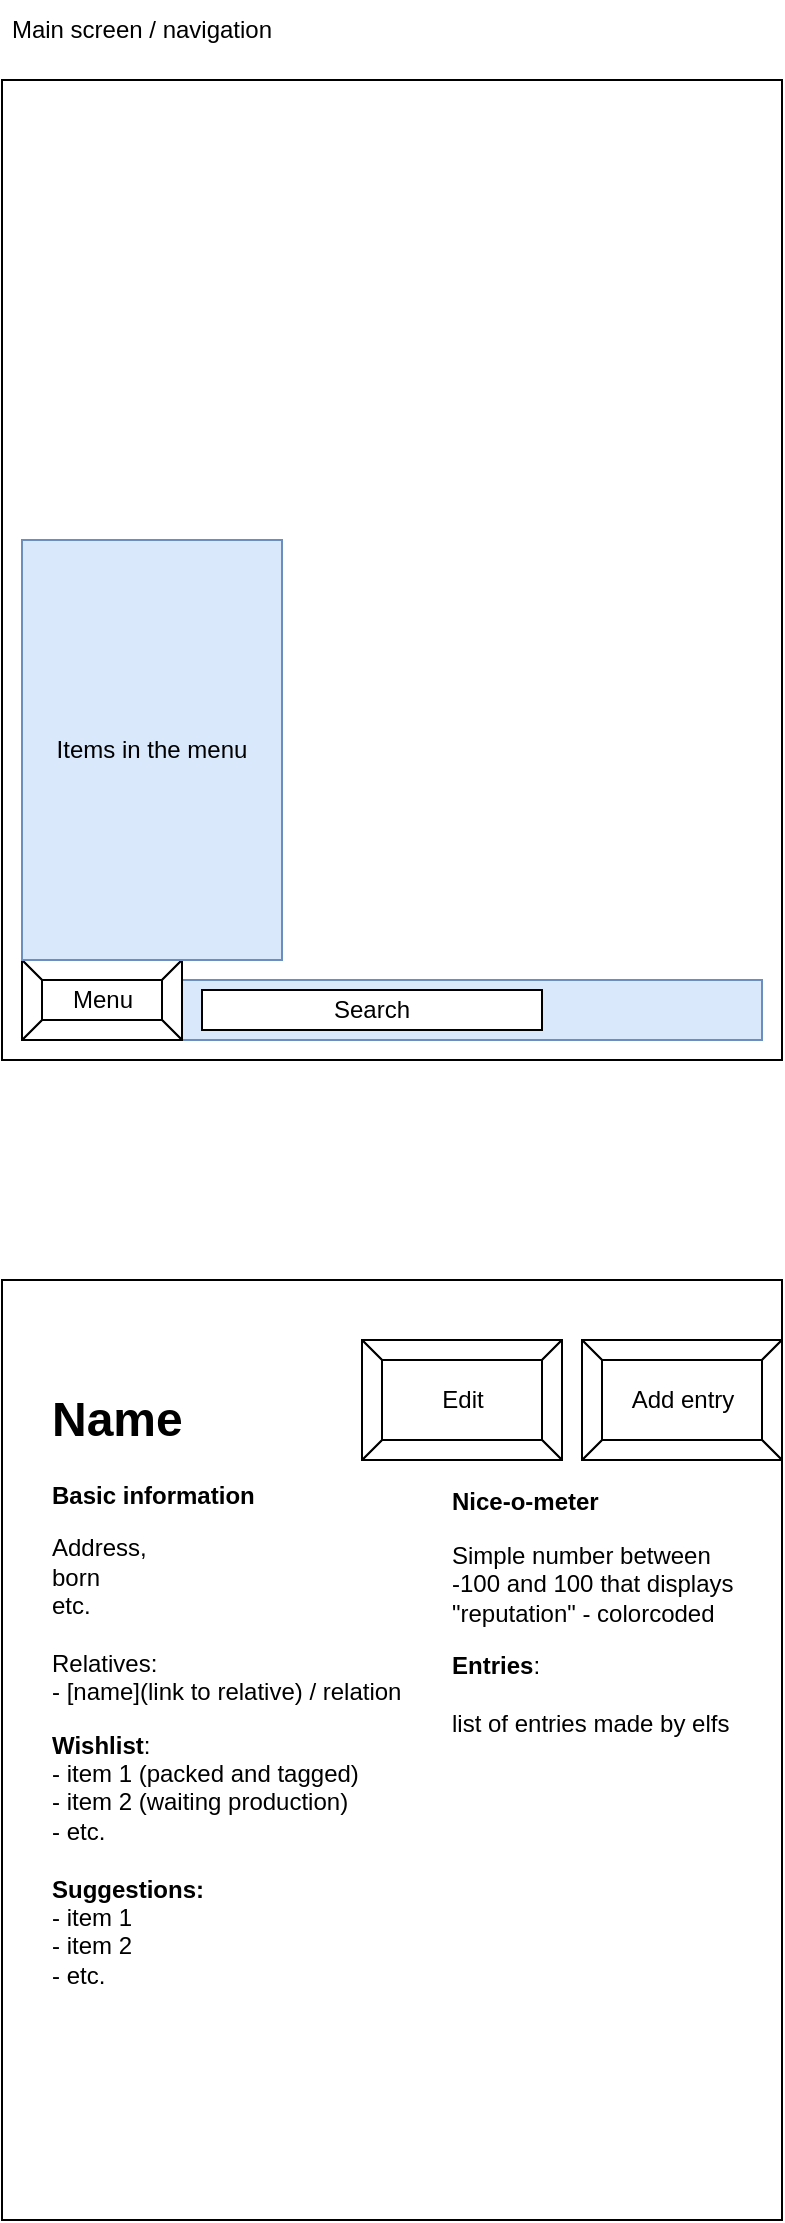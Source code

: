 <mxfile version="16.2.4" type="device"><diagram id="3keE42LzzKbMHHceF01f" name="Page-1"><mxGraphModel dx="1100" dy="1746" grid="1" gridSize="10" guides="1" tooltips="1" connect="1" arrows="1" fold="1" page="1" pageScale="1" pageWidth="827" pageHeight="1169" math="0" shadow="0"><root><mxCell id="0"/><mxCell id="1" parent="0"/><mxCell id="ka8iIfJaqpUOqsRg842T-1" value="" style="rounded=0;whiteSpace=wrap;html=1;" vertex="1" parent="1"><mxGeometry x="120" y="30" width="390" height="490" as="geometry"/></mxCell><mxCell id="ka8iIfJaqpUOqsRg842T-2" value="" style="rounded=0;whiteSpace=wrap;html=1;fillColor=#dae8fc;strokeColor=#6c8ebf;" vertex="1" parent="1"><mxGeometry x="130" y="480" width="370" height="30" as="geometry"/></mxCell><mxCell id="ka8iIfJaqpUOqsRg842T-3" value="Menu" style="labelPosition=center;verticalLabelPosition=middle;align=center;html=1;shape=mxgraph.basic.button;dx=10;" vertex="1" parent="1"><mxGeometry x="130" y="470" width="80" height="40" as="geometry"/></mxCell><mxCell id="ka8iIfJaqpUOqsRg842T-4" value="Search" style="rounded=0;whiteSpace=wrap;html=1;" vertex="1" parent="1"><mxGeometry x="220" y="485" width="170" height="20" as="geometry"/></mxCell><mxCell id="ka8iIfJaqpUOqsRg842T-5" value="Items in the menu" style="rounded=0;whiteSpace=wrap;html=1;fillColor=#dae8fc;strokeColor=#6c8ebf;" vertex="1" parent="1"><mxGeometry x="130" y="260" width="130" height="210" as="geometry"/></mxCell><mxCell id="ka8iIfJaqpUOqsRg842T-6" value="Main screen / navigation" style="text;html=1;strokeColor=none;fillColor=none;align=center;verticalAlign=middle;whiteSpace=wrap;rounded=0;" vertex="1" parent="1"><mxGeometry x="120" y="-10" width="140" height="30" as="geometry"/></mxCell><mxCell id="ka8iIfJaqpUOqsRg842T-7" value="" style="rounded=0;whiteSpace=wrap;html=1;" vertex="1" parent="1"><mxGeometry x="120" y="630" width="390" height="470" as="geometry"/></mxCell><mxCell id="ka8iIfJaqpUOqsRg842T-8" value="&lt;h1&gt;Name&lt;/h1&gt;&lt;p&gt;&lt;b&gt;Basic information &lt;/b&gt;&lt;br&gt;&lt;/p&gt;&lt;p&gt;Address, &lt;br&gt;born&lt;br&gt;etc.&lt;br&gt;&lt;br&gt;Relatives:&lt;br&gt;- [name](link to relative) / relation&lt;br&gt;&lt;/p&gt;&lt;p&gt;&lt;b&gt;Wishlist&lt;/b&gt;: &lt;br&gt;- item 1 (packed and tagged)&lt;br&gt;- item 2 (waiting production)&lt;br&gt;- etc. &lt;br&gt;&lt;br&gt;&lt;b&gt;Suggestions: &lt;br&gt;&lt;/b&gt;- item 1&lt;br&gt;- item 2&lt;br&gt;- etc. &lt;br&gt;&lt;/p&gt;" style="text;html=1;strokeColor=none;fillColor=none;spacing=5;spacingTop=-20;whiteSpace=wrap;overflow=hidden;rounded=0;" vertex="1" parent="1"><mxGeometry x="140" y="680" width="190" height="340" as="geometry"/></mxCell><mxCell id="ka8iIfJaqpUOqsRg842T-9" value="&lt;b&gt;&lt;br&gt;Nice-o-meter&lt;/b&gt;&lt;br&gt;&lt;p&gt;Simple number between -100 and 100 that displays &quot;reputation&quot; - colorcoded&lt;/p&gt;&lt;p&gt;&lt;b&gt;Entries&lt;/b&gt;:&lt;br&gt;&lt;br&gt;list of entries made by elfs&lt;br&gt;&lt;/p&gt;" style="text;html=1;strokeColor=none;fillColor=none;spacing=5;spacingTop=-20;whiteSpace=wrap;overflow=hidden;rounded=0;" vertex="1" parent="1"><mxGeometry x="340" y="730" width="160" height="270" as="geometry"/></mxCell><mxCell id="ka8iIfJaqpUOqsRg842T-10" value="Edit" style="labelPosition=center;verticalLabelPosition=middle;align=center;html=1;shape=mxgraph.basic.button;dx=10;" vertex="1" parent="1"><mxGeometry x="300" y="660" width="100" height="60" as="geometry"/></mxCell><mxCell id="ka8iIfJaqpUOqsRg842T-11" value="Add entry" style="labelPosition=center;verticalLabelPosition=middle;align=center;html=1;shape=mxgraph.basic.button;dx=10;" vertex="1" parent="1"><mxGeometry x="410" y="660" width="100" height="60" as="geometry"/></mxCell></root></mxGraphModel></diagram></mxfile>